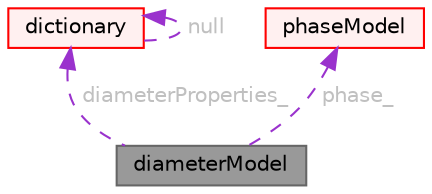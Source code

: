 digraph "diameterModel"
{
 // LATEX_PDF_SIZE
  bgcolor="transparent";
  edge [fontname=Helvetica,fontsize=10,labelfontname=Helvetica,labelfontsize=10];
  node [fontname=Helvetica,fontsize=10,shape=box,height=0.2,width=0.4];
  Node1 [id="Node000001",label="diameterModel",height=0.2,width=0.4,color="gray40", fillcolor="grey60", style="filled", fontcolor="black",tooltip="Abstract base-class for dispersed-phase particle diameter models."];
  Node2 -> Node1 [id="edge1_Node000001_Node000002",dir="back",color="darkorchid3",style="dashed",tooltip=" ",label=" diameterProperties_",fontcolor="grey" ];
  Node2 [id="Node000002",label="dictionary",height=0.2,width=0.4,color="red", fillcolor="#FFF0F0", style="filled",URL="$classFoam_1_1dictionary.html",tooltip="A list of keyword definitions, which are a keyword followed by a number of values (eg,..."];
  Node2 -> Node2 [id="edge2_Node000002_Node000002",dir="back",color="darkorchid3",style="dashed",tooltip=" ",label=" null",fontcolor="grey" ];
  Node8 -> Node1 [id="edge3_Node000001_Node000008",dir="back",color="darkorchid3",style="dashed",tooltip=" ",label=" phase_",fontcolor="grey" ];
  Node8 [id="Node000008",label="phaseModel",height=0.2,width=0.4,color="red", fillcolor="#FFF0F0", style="filled",URL="$classFoam_1_1phaseModel.html",tooltip="Single incompressible phase derived from the phase-fraction. Used as part of the multiPhaseMixture fo..."];
}
